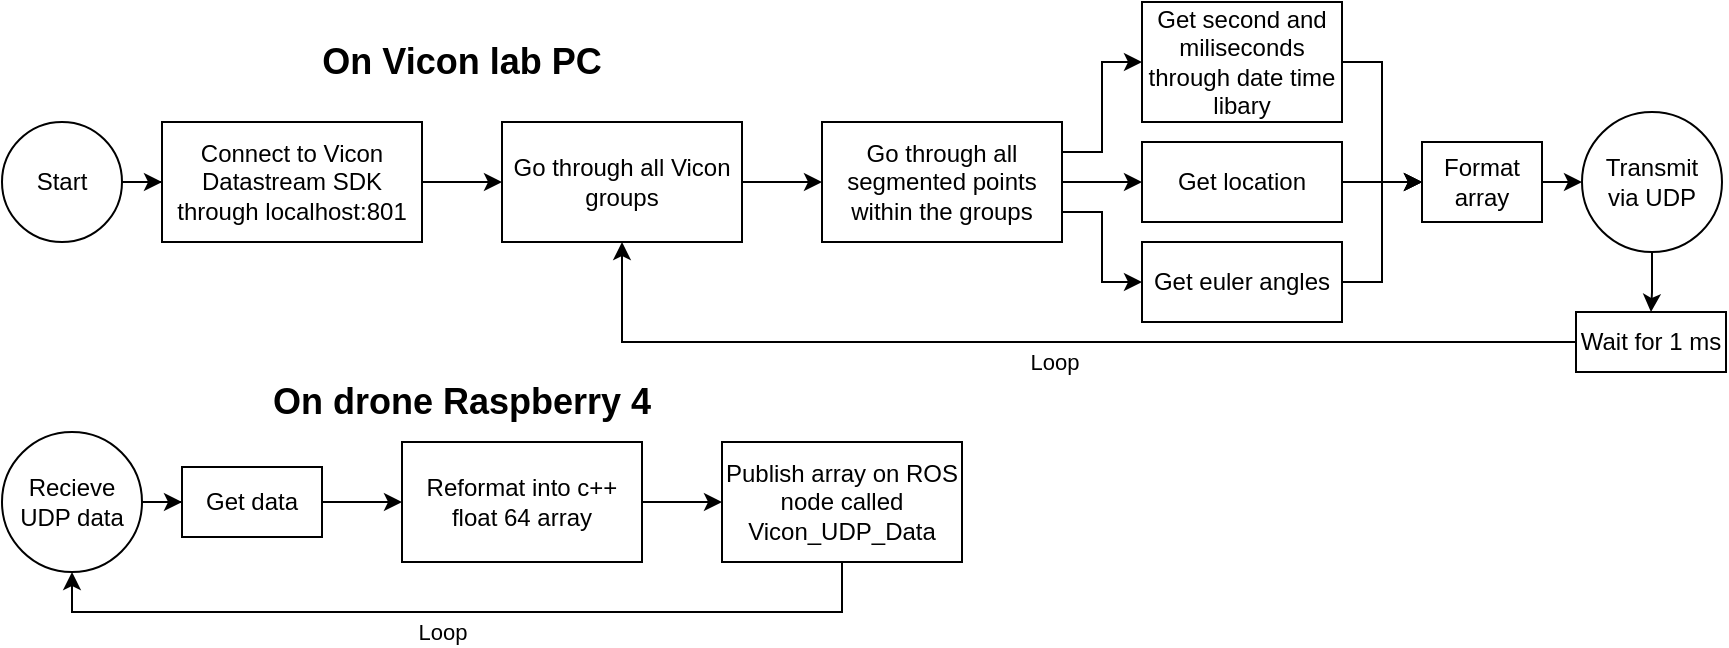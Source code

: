 <mxfile version="26.1.3">
  <diagram name="Page-1" id="854VjTd_bqpnDvirPEZn">
    <mxGraphModel dx="1722" dy="518" grid="1" gridSize="10" guides="1" tooltips="1" connect="1" arrows="1" fold="1" page="1" pageScale="1" pageWidth="850" pageHeight="1100" math="0" shadow="0">
      <root>
        <mxCell id="0" />
        <mxCell id="1" parent="0" />
        <mxCell id="Ew9fL7A3X2qlsFaMZsa6-3" value="" style="edgeStyle=orthogonalEdgeStyle;rounded=0;orthogonalLoop=1;jettySize=auto;html=1;" edge="1" parent="1" source="Ew9fL7A3X2qlsFaMZsa6-1" target="Ew9fL7A3X2qlsFaMZsa6-2">
          <mxGeometry relative="1" as="geometry" />
        </mxCell>
        <mxCell id="Ew9fL7A3X2qlsFaMZsa6-1" value="Connect to Vicon Datastream SDK through localhost:801" style="rounded=0;whiteSpace=wrap;html=1;" vertex="1" parent="1">
          <mxGeometry x="40" y="230" width="130" height="60" as="geometry" />
        </mxCell>
        <mxCell id="Ew9fL7A3X2qlsFaMZsa6-5" value="" style="edgeStyle=orthogonalEdgeStyle;rounded=0;orthogonalLoop=1;jettySize=auto;html=1;" edge="1" parent="1" source="Ew9fL7A3X2qlsFaMZsa6-2" target="Ew9fL7A3X2qlsFaMZsa6-4">
          <mxGeometry relative="1" as="geometry" />
        </mxCell>
        <mxCell id="Ew9fL7A3X2qlsFaMZsa6-2" value="Go through all Vicon groups" style="whiteSpace=wrap;html=1;rounded=0;" vertex="1" parent="1">
          <mxGeometry x="210" y="230" width="120" height="60" as="geometry" />
        </mxCell>
        <mxCell id="Ew9fL7A3X2qlsFaMZsa6-10" style="edgeStyle=orthogonalEdgeStyle;rounded=0;orthogonalLoop=1;jettySize=auto;html=1;exitX=1;exitY=0.75;exitDx=0;exitDy=0;entryX=0;entryY=0.5;entryDx=0;entryDy=0;" edge="1" parent="1" source="Ew9fL7A3X2qlsFaMZsa6-4" target="Ew9fL7A3X2qlsFaMZsa6-8">
          <mxGeometry relative="1" as="geometry">
            <Array as="points">
              <mxPoint x="510" y="275" />
              <mxPoint x="510" y="310" />
            </Array>
          </mxGeometry>
        </mxCell>
        <mxCell id="Ew9fL7A3X2qlsFaMZsa6-11" style="edgeStyle=orthogonalEdgeStyle;rounded=0;orthogonalLoop=1;jettySize=auto;html=1;exitX=1;exitY=0.5;exitDx=0;exitDy=0;" edge="1" parent="1" source="Ew9fL7A3X2qlsFaMZsa6-4" target="Ew9fL7A3X2qlsFaMZsa6-6">
          <mxGeometry relative="1" as="geometry">
            <Array as="points">
              <mxPoint x="520" y="260" />
              <mxPoint x="520" y="260" />
            </Array>
          </mxGeometry>
        </mxCell>
        <mxCell id="Ew9fL7A3X2qlsFaMZsa6-17" style="edgeStyle=orthogonalEdgeStyle;rounded=0;orthogonalLoop=1;jettySize=auto;html=1;exitX=1;exitY=0.25;exitDx=0;exitDy=0;entryX=0;entryY=0.5;entryDx=0;entryDy=0;" edge="1" parent="1" source="Ew9fL7A3X2qlsFaMZsa6-4" target="Ew9fL7A3X2qlsFaMZsa6-15">
          <mxGeometry relative="1" as="geometry" />
        </mxCell>
        <mxCell id="Ew9fL7A3X2qlsFaMZsa6-4" value="Go through all segmented points within the groups" style="whiteSpace=wrap;html=1;rounded=0;" vertex="1" parent="1">
          <mxGeometry x="370" y="230" width="120" height="60" as="geometry" />
        </mxCell>
        <mxCell id="Ew9fL7A3X2qlsFaMZsa6-19" value="" style="edgeStyle=orthogonalEdgeStyle;rounded=0;orthogonalLoop=1;jettySize=auto;html=1;" edge="1" parent="1" source="Ew9fL7A3X2qlsFaMZsa6-6" target="Ew9fL7A3X2qlsFaMZsa6-18">
          <mxGeometry relative="1" as="geometry" />
        </mxCell>
        <mxCell id="Ew9fL7A3X2qlsFaMZsa6-6" value="Get location" style="whiteSpace=wrap;html=1;rounded=0;" vertex="1" parent="1">
          <mxGeometry x="530" y="240" width="100" height="40" as="geometry" />
        </mxCell>
        <mxCell id="Ew9fL7A3X2qlsFaMZsa6-21" style="edgeStyle=orthogonalEdgeStyle;rounded=0;orthogonalLoop=1;jettySize=auto;html=1;exitX=1;exitY=0.5;exitDx=0;exitDy=0;entryX=0;entryY=0.5;entryDx=0;entryDy=0;" edge="1" parent="1" source="Ew9fL7A3X2qlsFaMZsa6-8" target="Ew9fL7A3X2qlsFaMZsa6-18">
          <mxGeometry relative="1" as="geometry" />
        </mxCell>
        <mxCell id="Ew9fL7A3X2qlsFaMZsa6-8" value="Get euler angles" style="whiteSpace=wrap;html=1;rounded=0;" vertex="1" parent="1">
          <mxGeometry x="530" y="290" width="100" height="40" as="geometry" />
        </mxCell>
        <mxCell id="Ew9fL7A3X2qlsFaMZsa6-22" style="edgeStyle=orthogonalEdgeStyle;rounded=0;orthogonalLoop=1;jettySize=auto;html=1;exitX=1;exitY=0.5;exitDx=0;exitDy=0;entryX=0;entryY=0.5;entryDx=0;entryDy=0;" edge="1" parent="1" source="Ew9fL7A3X2qlsFaMZsa6-15" target="Ew9fL7A3X2qlsFaMZsa6-18">
          <mxGeometry relative="1" as="geometry" />
        </mxCell>
        <mxCell id="Ew9fL7A3X2qlsFaMZsa6-15" value="Get second and miliseconds through date time libary" style="whiteSpace=wrap;html=1;rounded=0;" vertex="1" parent="1">
          <mxGeometry x="530" y="170" width="100" height="60" as="geometry" />
        </mxCell>
        <mxCell id="Ew9fL7A3X2qlsFaMZsa6-26" style="edgeStyle=orthogonalEdgeStyle;rounded=0;orthogonalLoop=1;jettySize=auto;html=1;exitX=1;exitY=0.5;exitDx=0;exitDy=0;entryX=0;entryY=0.5;entryDx=0;entryDy=0;" edge="1" parent="1" source="Ew9fL7A3X2qlsFaMZsa6-18" target="Ew9fL7A3X2qlsFaMZsa6-25">
          <mxGeometry relative="1" as="geometry" />
        </mxCell>
        <mxCell id="Ew9fL7A3X2qlsFaMZsa6-18" value="Format array" style="whiteSpace=wrap;html=1;rounded=0;" vertex="1" parent="1">
          <mxGeometry x="670" y="240" width="60" height="40" as="geometry" />
        </mxCell>
        <mxCell id="Ew9fL7A3X2qlsFaMZsa6-24" value="" style="edgeStyle=orthogonalEdgeStyle;rounded=0;orthogonalLoop=1;jettySize=auto;html=1;" edge="1" parent="1" source="Ew9fL7A3X2qlsFaMZsa6-23" target="Ew9fL7A3X2qlsFaMZsa6-1">
          <mxGeometry relative="1" as="geometry" />
        </mxCell>
        <mxCell id="Ew9fL7A3X2qlsFaMZsa6-23" value="Start" style="ellipse;whiteSpace=wrap;html=1;aspect=fixed;" vertex="1" parent="1">
          <mxGeometry x="-40" y="230" width="60" height="60" as="geometry" />
        </mxCell>
        <mxCell id="Ew9fL7A3X2qlsFaMZsa6-39" style="edgeStyle=orthogonalEdgeStyle;rounded=0;orthogonalLoop=1;jettySize=auto;html=1;entryX=0.5;entryY=1;entryDx=0;entryDy=0;exitX=0;exitY=0.5;exitDx=0;exitDy=0;" edge="1" parent="1" source="Ew9fL7A3X2qlsFaMZsa6-43" target="Ew9fL7A3X2qlsFaMZsa6-2">
          <mxGeometry relative="1" as="geometry">
            <mxPoint x="770" y="370" as="sourcePoint" />
            <Array as="points">
              <mxPoint x="270" y="340" />
            </Array>
          </mxGeometry>
        </mxCell>
        <mxCell id="Ew9fL7A3X2qlsFaMZsa6-40" value="Loop" style="edgeLabel;html=1;align=center;verticalAlign=middle;resizable=0;points=[];" vertex="1" connectable="0" parent="Ew9fL7A3X2qlsFaMZsa6-39">
          <mxGeometry x="-0.007" y="1" relative="1" as="geometry">
            <mxPoint y="9" as="offset" />
          </mxGeometry>
        </mxCell>
        <mxCell id="Ew9fL7A3X2qlsFaMZsa6-44" value="" style="edgeStyle=orthogonalEdgeStyle;rounded=0;orthogonalLoop=1;jettySize=auto;html=1;" edge="1" parent="1" source="Ew9fL7A3X2qlsFaMZsa6-25" target="Ew9fL7A3X2qlsFaMZsa6-43">
          <mxGeometry relative="1" as="geometry" />
        </mxCell>
        <mxCell id="Ew9fL7A3X2qlsFaMZsa6-25" value="Transmit &lt;br&gt;via UDP" style="ellipse;whiteSpace=wrap;html=1;aspect=fixed;" vertex="1" parent="1">
          <mxGeometry x="750" y="225" width="70" height="70" as="geometry" />
        </mxCell>
        <mxCell id="Ew9fL7A3X2qlsFaMZsa6-29" value="" style="edgeStyle=orthogonalEdgeStyle;rounded=0;orthogonalLoop=1;jettySize=auto;html=1;" edge="1" parent="1" source="Ew9fL7A3X2qlsFaMZsa6-27" target="Ew9fL7A3X2qlsFaMZsa6-28">
          <mxGeometry relative="1" as="geometry" />
        </mxCell>
        <mxCell id="Ew9fL7A3X2qlsFaMZsa6-27" value="Recieve&lt;br&gt;UDP data" style="ellipse;whiteSpace=wrap;html=1;aspect=fixed;" vertex="1" parent="1">
          <mxGeometry x="-40" y="385" width="70" height="70" as="geometry" />
        </mxCell>
        <mxCell id="Ew9fL7A3X2qlsFaMZsa6-31" value="" style="edgeStyle=orthogonalEdgeStyle;rounded=0;orthogonalLoop=1;jettySize=auto;html=1;" edge="1" parent="1" source="Ew9fL7A3X2qlsFaMZsa6-28" target="Ew9fL7A3X2qlsFaMZsa6-30">
          <mxGeometry relative="1" as="geometry" />
        </mxCell>
        <mxCell id="Ew9fL7A3X2qlsFaMZsa6-28" value="Get data" style="whiteSpace=wrap;html=1;" vertex="1" parent="1">
          <mxGeometry x="50" y="402.5" width="70" height="35" as="geometry" />
        </mxCell>
        <mxCell id="Ew9fL7A3X2qlsFaMZsa6-33" value="" style="edgeStyle=orthogonalEdgeStyle;rounded=0;orthogonalLoop=1;jettySize=auto;html=1;" edge="1" parent="1" source="Ew9fL7A3X2qlsFaMZsa6-30" target="Ew9fL7A3X2qlsFaMZsa6-32">
          <mxGeometry relative="1" as="geometry" />
        </mxCell>
        <mxCell id="Ew9fL7A3X2qlsFaMZsa6-30" value="Reformat into c++ float 64 array" style="whiteSpace=wrap;html=1;" vertex="1" parent="1">
          <mxGeometry x="160" y="390" width="120" height="60" as="geometry" />
        </mxCell>
        <mxCell id="Ew9fL7A3X2qlsFaMZsa6-36" style="edgeStyle=orthogonalEdgeStyle;rounded=0;orthogonalLoop=1;jettySize=auto;html=1;exitX=0.5;exitY=1;exitDx=0;exitDy=0;entryX=0.5;entryY=1;entryDx=0;entryDy=0;" edge="1" parent="1" source="Ew9fL7A3X2qlsFaMZsa6-32" target="Ew9fL7A3X2qlsFaMZsa6-27">
          <mxGeometry relative="1" as="geometry" />
        </mxCell>
        <mxCell id="Ew9fL7A3X2qlsFaMZsa6-38" value="Loop" style="edgeLabel;html=1;align=center;verticalAlign=middle;resizable=0;points=[];" vertex="1" connectable="0" parent="Ew9fL7A3X2qlsFaMZsa6-36">
          <mxGeometry x="0.112" y="-1" relative="1" as="geometry">
            <mxPoint x="14" y="11" as="offset" />
          </mxGeometry>
        </mxCell>
        <mxCell id="Ew9fL7A3X2qlsFaMZsa6-32" value="Publish array on ROS node called Vicon_UDP_Data" style="whiteSpace=wrap;html=1;" vertex="1" parent="1">
          <mxGeometry x="320" y="390" width="120" height="60" as="geometry" />
        </mxCell>
        <mxCell id="Ew9fL7A3X2qlsFaMZsa6-41" value="&lt;b&gt;&lt;font style=&quot;font-size: 18px;&quot;&gt;On Vicon lab PC&lt;/font&gt;&lt;/b&gt;" style="text;html=1;align=center;verticalAlign=middle;whiteSpace=wrap;rounded=0;" vertex="1" parent="1">
          <mxGeometry x="110" y="185" width="160" height="30" as="geometry" />
        </mxCell>
        <mxCell id="Ew9fL7A3X2qlsFaMZsa6-42" value="&lt;b&gt;&lt;font style=&quot;font-size: 18px;&quot;&gt;On drone Raspberry 4&lt;/font&gt;&lt;/b&gt;" style="text;html=1;align=center;verticalAlign=middle;whiteSpace=wrap;rounded=0;" vertex="1" parent="1">
          <mxGeometry x="90" y="355" width="200" height="30" as="geometry" />
        </mxCell>
        <mxCell id="Ew9fL7A3X2qlsFaMZsa6-43" value="Wait for 1 ms" style="whiteSpace=wrap;html=1;" vertex="1" parent="1">
          <mxGeometry x="747" y="325" width="75" height="30" as="geometry" />
        </mxCell>
      </root>
    </mxGraphModel>
  </diagram>
</mxfile>
